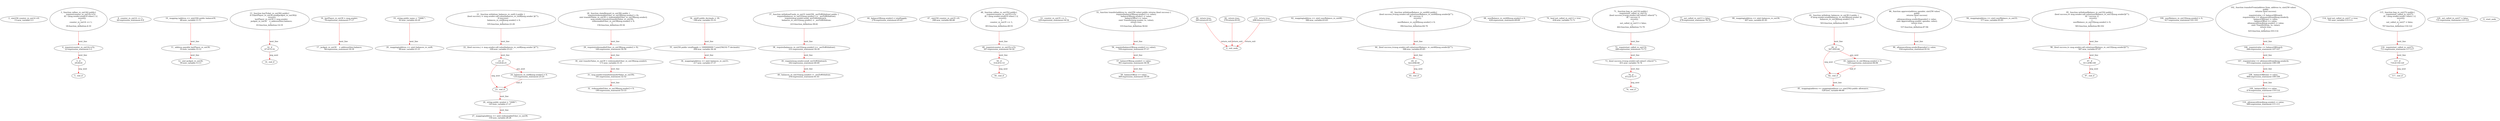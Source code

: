 digraph  {
13 [label="2_ uint256 counter_re_ent14 =0;\n13-new_variable-3-3", method="", type_label=new_variable];
18 [label="3_ function callme_re_ent14() public{\n        require(counter_re_ent14<=5);\n	if( ! (msg.sender.send(10 ether) ) ){\n            revert();\n        }\n        counter_re_ent14 += 1;\n    }\n18-function_definition-4-10", method="callme_re_ent14()", type_label=function_definition];
22 [label="4_ require(counter_re_ent14<=5);\n22-expression_statement-5-5", method="callme_re_ent14()", type_label=expression_statement];
29 [label="5_ if\n29-if-6-8", method="callme_re_ent14()", type_label=if];
760 [label="5_ end_if", method="callme_re_ent14()", type_label=end_if];
44 [label="8_ counter_re_ent14 += 1;\n44-expression_statement-9-9", method="callme_re_ent14()", type_label=expression_statement];
48 [label="10_ mapping (address => uint256) public balanceOf;\n48-new_variable-11-11", method="", type_label=new_variable];
55 [label="11_ address payable lastPlayer_re_ent30;\n55-new_variable-12-12", method="", type_label=new_variable];
59 [label="12_ uint jackpot_re_ent30;\n59-new_variable-13-13", method="", type_label=new_variable];
63 [label="13_ function buyTicket_re_ent30() public{\n	    if (!(lastPlayer_re_ent30.send(jackpot_re_ent30)))\n        revert();\n      lastPlayer_re_ent30 = msg.sender;\n      jackpot_re_ent30    = address(this).balance;\n    }\n63-function_definition-14-19", method="buyTicket_re_ent30()", type_label=function_definition];
67 [label="14_ if\n67-if-15-16", method="buyTicket_re_ent30()", type_label=if];
798 [label="14_ end_if", method="buyTicket_re_ent30()", type_label=end_if];
78 [label="16_ lastPlayer_re_ent30 = msg.sender;\n78-expression_statement-17-17", method="buyTicket_re_ent30()", type_label=expression_statement];
84 [label="17_ jackpot_re_ent30    = address(this).balance;\n84-expression_statement-18-18", method="buyTicket_re_ent30()", type_label=expression_statement];
92 [label="19_ string public name = \"TAMC\";\n92-new_variable-20-20", method="", type_label=new_variable];
99 [label="20_ mapping(address => uint) balances_re_ent8;\n99-new_variable-21-21", method="", type_label=new_variable];
105 [label="21_ function withdraw_balances_re_ent8 () public {\n       (bool success,) = msg.sender.call.value(balances_re_ent8[msg.sender ])(\"\");\n       if (success)\n          balances_re_ent8[msg.sender] = 0;\n      }\n105-function_definition-22-26", method="withdraw_balances_re_ent8()", type_label=function_definition];
109 [label="22_ (bool success,) = msg.sender.call.value(balances_re_ent8[msg.sender ])(\"\");\n109-new_variable-23-23", method="withdraw_balances_re_ent8()", type_label=new_variable];
133 [label="23_ if\n133-if-24-25", method="withdraw_balances_re_ent8()", type_label=if];
864 [label="23_ end_if", method="withdraw_balances_re_ent8()", type_label=end_if];
135 [label="24_ balances_re_ent8[msg.sender] = 0;\n135-expression_statement-25-25", method="withdraw_balances_re_ent8()", type_label=expression_statement];
143 [label="26_ string public symbol = \"TAMC\";\n143-new_variable-27-27", method="", type_label=new_variable];
150 [label="27_ mapping(address => uint) redeemableEther_re_ent39;\n150-new_variable-28-28", method="", type_label=new_variable];
156 [label="28_ function claimReward_re_ent39() public {        \n        require(redeemableEther_re_ent39[msg.sender] > 0);\n        uint transferValue_re_ent39 = redeemableEther_re_ent39[msg.sender];\n        msg.sender.transfer(transferValue_re_ent39);    \n        redeemableEther_re_ent39[msg.sender] = 0;\n    }\n156-function_definition-29-34", method="claimReward_re_ent39()", type_label=function_definition];
160 [label="29_ require(redeemableEther_re_ent39[msg.sender] > 0);\n160-expression_statement-30-30", method="claimReward_re_ent39()", type_label=expression_statement];
171 [label="30_ uint transferValue_re_ent39 = redeemableEther_re_ent39[msg.sender];\n171-new_variable-31-31", method="claimReward_re_ent39()", type_label=new_variable];
181 [label="31_ msg.sender.transfer(transferValue_re_ent39);\n181-expression_statement-32-32", method="claimReward_re_ent39()", type_label=expression_statement];
190 [label="32_ redeemableEther_re_ent39[msg.sender] = 0;\n190-expression_statement-33-33", method="claimReward_re_ent39()", type_label=expression_statement];
198 [label="34_ uint8 public decimals = 18;\n198-new_variable-35-35", method="", type_label=new_variable];
204 [label="35_ uint256 public totalSupply = 1000000000 * (uint256(10) ** decimals);\n204-new_variable-36-36", method="", type_label=new_variable];
217 [label="36_ mapping(address => uint) balances_re_ent31;\n217-new_variable-37-37", method="", type_label=new_variable];
223 [label="37_ function withdrawFunds_re_ent31 (uint256 _weiToWithdraw) public {\n        require(balances_re_ent31[msg.sender] >= _weiToWithdraw);\n        require(msg.sender.send(_weiToWithdraw));   \n        balances_re_ent31[msg.sender] -= _weiToWithdraw;\n    }\n223-function_definition-38-42", method="withdrawFunds_re_ent31(uint256 _weiToWithdraw)", type_label=function_definition];
231 [label="38_ require(balances_re_ent31[msg.sender] >= _weiToWithdraw);\n231-expression_statement-39-39", method="withdrawFunds_re_ent31(uint256 _weiToWithdraw)", type_label=expression_statement];
242 [label="39_ require(msg.sender.send(_weiToWithdraw));\n242-expression_statement-40-40", method="withdrawFunds_re_ent31(uint256 _weiToWithdraw)", type_label=expression_statement];
254 [label="40_ balances_re_ent31[msg.sender] -= _weiToWithdraw;\n254-expression_statement-41-41", method="withdrawFunds_re_ent31(uint256 _weiToWithdraw)", type_label=expression_statement];
278 [label="44_ balanceOf[msg.sender] = totalSupply;\n278-expression_statement-45-45", method="", type_label=expression_statement];
298 [label="47_ uint256 counter_re_ent35 =0;\n298-new_variable-48-48", method="", type_label=new_variable];
303 [label="48_ function callme_re_ent35() public{\n        require(counter_re_ent35<=5);\n	if( ! (msg.sender.send(10 ether) ) ){\n            revert();\n        }\n        counter_re_ent35 += 1;\n    }\n303-function_definition-49-55", method="callme_re_ent35()", type_label=function_definition];
307 [label="49_ require(counter_re_ent35<=5);\n307-expression_statement-50-50", method="callme_re_ent35()", type_label=expression_statement];
314 [label="50_ if\n314-if-51-53", method="callme_re_ent35()", type_label=if];
1045 [label="50_ end_if", method="callme_re_ent35()", type_label=end_if];
329 [label="53_ counter_re_ent35 += 1;\n329-expression_statement-54-54", method="callme_re_ent35()", type_label=expression_statement];
333 [label="55_ function transfer(address to, uint256 value) public returns (bool success) {\n        require(balanceOf[msg.sender] >= value);\n        balanceOf[msg.sender] -= value;\n        balanceOf[to] += value;\n        emit Transfer(msg.sender, to, value);\n        return true;\n    }\n333-function_definition-56-62", method="transfer(address to,uint256 value)", type_label=function_definition];
350 [label="56_ require(balanceOf[msg.sender] >= value);\n350-expression_statement-57-57", method="transfer(address to,uint256 value)", type_label=expression_statement];
361 [label="57_ balanceOf[msg.sender] -= value;\n361-expression_statement-58-58", method="transfer(address to,uint256 value)", type_label=expression_statement];
369 [label="58_ balanceOf[to] += value;\n369-expression_statement-59-59", method="transfer(address to,uint256 value)", type_label=expression_statement];
385 [label="60_ return true;\n385-return-61-61", method="transfer(address to,uint256 value)", type_label=return];
388 [label="62_ mapping(address => uint) userBalance_re_ent40;\n388-new_variable-63-63", method="", type_label=new_variable];
394 [label="63_ function withdrawBalance_re_ent40() public{\n        (bool success,)=msg.sender.call.value(userBalance_re_ent40[msg.sender])(\"\");\n        if( ! success ){\n            revert();\n        }\n        userBalance_re_ent40[msg.sender] = 0;\n    }\n394-function_definition-64-70", method="withdrawBalance_re_ent40()", type_label=function_definition];
398 [label="64_ (bool success,)=msg.sender.call.value(userBalance_re_ent40[msg.sender])(\"\");\n398-new_variable-65-65", method="withdrawBalance_re_ent40()", type_label=new_variable];
422 [label="65_ if\n422-if-66-68", method="withdrawBalance_re_ent40()", type_label=if];
1153 [label="65_ end_if", method="withdrawBalance_re_ent40()", type_label=end_if];
428 [label="68_ userBalance_re_ent40[msg.sender] = 0;\n428-expression_statement-69-69", method="withdrawBalance_re_ent40()", type_label=expression_statement];
436 [label="70_ bool not_called_re_ent13 = true;\n436-new_variable-71-71", method="", type_label=new_variable];
442 [label="71_ function bug_re_ent13() public{\n        require(not_called_re_ent13);\n        (bool success,)=msg.sender.call.value(1 ether)(\"\");\n        if( ! success ){\n            revert();\n        }\n        not_called_re_ent13 = false;\n    }\n442-function_definition-72-79", method="bug_re_ent13()", type_label=function_definition];
446 [label="72_ require(not_called_re_ent13);\n446-expression_statement-73-73", method="bug_re_ent13()", type_label=expression_statement];
451 [label="73_ (bool success,)=msg.sender.call.value(1 ether)(\"\");\n451-new_variable-74-74", method="bug_re_ent13()", type_label=new_variable];
472 [label="74_ if\n472-if-75-77", method="bug_re_ent13()", type_label=if];
1203 [label="74_ end_if", method="bug_re_ent13()", type_label=end_if];
478 [label="77_ not_called_re_ent13 = false;\n478-expression_statement-78-78", method="bug_re_ent13()", type_label=expression_statement];
497 [label="80_ mapping(address => uint) balances_re_ent36;\n497-new_variable-81-81", method="", type_label=new_variable];
503 [label="81_ function withdraw_balances_re_ent36 () public {\n       if (msg.sender.send(balances_re_ent36[msg.sender ]))\n          balances_re_ent36[msg.sender] = 0;\n      }\n503-function_definition-82-85", method="withdraw_balances_re_ent36()", type_label=function_definition];
507 [label="82_ if\n507-if-83-84", method="withdraw_balances_re_ent36()", type_label=if];
1238 [label="82_ end_if", method="withdraw_balances_re_ent36()", type_label=end_if];
520 [label="83_ balances_re_ent36[msg.sender] = 0;\n520-expression_statement-84-84", method="withdraw_balances_re_ent36()", type_label=expression_statement];
528 [label="85_ mapping(address => mapping(address => uint256)) public allowance;\n528-new_variable-86-86", method="", type_label=new_variable];
537 [label="86_ function approve(address spender, uint256 value)\n        public\n        returns (bool success)\n    {\n        allowance[msg.sender][spender] = value;\n        emit Approval(msg.sender, spender, value);\n        return true;\n    }\n537-function_definition-87-94", method="approve(address spender,uint256 value)", type_label=function_definition];
554 [label="90_ allowance[msg.sender][spender] = value;\n554-expression_statement-91-91", method="approve(address spender,uint256 value)", type_label=expression_statement];
574 [label="92_ return true;\n574-return-93-93", method="approve(address spender,uint256 value)", type_label=return];
577 [label="94_ mapping(address => uint) userBalance_re_ent33;\n577-new_variable-95-95", method="", type_label=new_variable];
583 [label="95_ function withdrawBalance_re_ent33() public{\n        (bool success,)= msg.sender.call.value(userBalance_re_ent33[msg.sender])(\"\");\n        if( ! success ){\n            revert();\n        }\n        userBalance_re_ent33[msg.sender] = 0;\n    }\n583-function_definition-96-102", method="withdrawBalance_re_ent33()", type_label=function_definition];
587 [label="96_ (bool success,)= msg.sender.call.value(userBalance_re_ent33[msg.sender])(\"\");\n587-new_variable-97-97", method="withdrawBalance_re_ent33()", type_label=new_variable];
611 [label="97_ if\n611-if-98-100", method="withdrawBalance_re_ent33()", type_label=if];
1342 [label="97_ end_if", method="withdrawBalance_re_ent33()", type_label=end_if];
617 [label="100_ userBalance_re_ent33[msg.sender] = 0;\n617-expression_statement-101-101", method="withdrawBalance_re_ent33()", type_label=expression_statement];
625 [label="102_ function transferFrom(address from, address to, uint256 value)\n        public\n        returns (bool success)\n    {\n        require(value <= balanceOf[from]);\n        require(value <= allowance[from][msg.sender]);\n        balanceOf[from] -= value;\n        balanceOf[to] += value;\n        allowance[from][msg.sender] -= value;\n        emit Transfer(from, to, value);\n        return true;\n    }\n625-function_definition-103-114", method="transferFrom(address from,address to,uint256 value)", type_label=function_definition];
646 [label="106_ require(value <= balanceOf[from]);\n646-expression_statement-107-107", method="transferFrom(address from,address to,uint256 value)", type_label=expression_statement];
655 [label="107_ require(value <= allowance[from][msg.sender]);\n655-expression_statement-108-108", method="transferFrom(address from,address to,uint256 value)", type_label=expression_statement];
668 [label="108_ balanceOf[from] -= value;\n668-expression_statement-109-109", method="transferFrom(address from,address to,uint256 value)", type_label=expression_statement];
674 [label="109_ balanceOf[to] += value;\n674-expression_statement-110-110", method="transferFrom(address from,address to,uint256 value)", type_label=expression_statement];
680 [label="110_ allowance[from][msg.sender] -= value;\n680-expression_statement-111-111", method="transferFrom(address from,address to,uint256 value)", type_label=expression_statement];
698 [label="112_ return true;\n698-return-113-113", method="transferFrom(address from,address to,uint256 value)", type_label=return];
701 [label="114_ bool not_called_re_ent27 = true;\n701-new_variable-115-115", method="", type_label=new_variable];
707 [label="115_ function bug_re_ent27() public{\n        require(not_called_re_ent27);\n        if( ! (msg.sender.send(1 ether) ) ){\n            revert();\n        }\n        not_called_re_ent27 = false;\n    }\n707-function_definition-116-122", method="bug_re_ent27()", type_label=function_definition];
711 [label="116_ require(not_called_re_ent27);\n711-expression_statement-117-117", method="bug_re_ent27()", type_label=expression_statement];
716 [label="117_ if\n716-if-118-120", method="bug_re_ent27()", type_label=if];
1447 [label="117_ end_if", method="bug_re_ent27()", type_label=end_if];
731 [label="120_ not_called_re_ent27 = false;\n731-expression_statement-121-121", method="bug_re_ent27()", type_label=expression_statement];
1 [label="0_ start_node", method="", type_label=start];
2 [label="0_ exit_node", method="", type_label=exit];
18 -> 22  [color=red, controlflow_type=next_line, edge_type=CFG_edge, key=0, label=next_line];
22 -> 29  [color=red, controlflow_type=next_line, edge_type=CFG_edge, key=0, label=next_line];
29 -> 760  [color=red, controlflow_type=neg_next, edge_type=CFG_edge, key=0, label=neg_next];
48 -> 55  [color=red, controlflow_type=next_line, edge_type=CFG_edge, key=0, label=next_line];
55 -> 59  [color=red, controlflow_type=next_line, edge_type=CFG_edge, key=0, label=next_line];
63 -> 67  [color=red, controlflow_type=next_line, edge_type=CFG_edge, key=0, label=next_line];
67 -> 798  [color=red, controlflow_type=neg_next, edge_type=CFG_edge, key=0, label=neg_next];
78 -> 84  [color=red, controlflow_type=next_line, edge_type=CFG_edge, key=0, label=next_line];
92 -> 99  [color=red, controlflow_type=next_line, edge_type=CFG_edge, key=0, label=next_line];
105 -> 109  [color=red, controlflow_type=next_line, edge_type=CFG_edge, key=0, label=next_line];
109 -> 133  [color=red, controlflow_type=next_line, edge_type=CFG_edge, key=0, label=next_line];
133 -> 135  [color=red, controlflow_type=pos_next, edge_type=CFG_edge, key=0, label=pos_next];
133 -> 864  [color=red, controlflow_type=neg_next, edge_type=CFG_edge, key=0, label=neg_next];
864 -> 143  [color=red, controlflow_type=next_line, edge_type=CFG_edge, key=0, label=next_line];
135 -> 864  [color=red, controlflow_type=end_if, edge_type=CFG_edge, key=0, label=end_if];
143 -> 150  [color=red, controlflow_type=next_line, edge_type=CFG_edge, key=0, label=next_line];
156 -> 160  [color=red, controlflow_type=next_line, edge_type=CFG_edge, key=0, label=next_line];
160 -> 171  [color=red, controlflow_type=next_line, edge_type=CFG_edge, key=0, label=next_line];
171 -> 181  [color=red, controlflow_type=next_line, edge_type=CFG_edge, key=0, label=next_line];
181 -> 190  [color=red, controlflow_type=next_line, edge_type=CFG_edge, key=0, label=next_line];
198 -> 204  [color=red, controlflow_type=next_line, edge_type=CFG_edge, key=0, label=next_line];
204 -> 217  [color=red, controlflow_type=next_line, edge_type=CFG_edge, key=0, label=next_line];
223 -> 231  [color=red, controlflow_type=next_line, edge_type=CFG_edge, key=0, label=next_line];
231 -> 242  [color=red, controlflow_type=next_line, edge_type=CFG_edge, key=0, label=next_line];
242 -> 254  [color=red, controlflow_type=next_line, edge_type=CFG_edge, key=0, label=next_line];
303 -> 307  [color=red, controlflow_type=next_line, edge_type=CFG_edge, key=0, label=next_line];
307 -> 314  [color=red, controlflow_type=next_line, edge_type=CFG_edge, key=0, label=next_line];
314 -> 1045  [color=red, controlflow_type=neg_next, edge_type=CFG_edge, key=0, label=neg_next];
333 -> 350  [color=red, controlflow_type=next_line, edge_type=CFG_edge, key=0, label=next_line];
350 -> 361  [color=red, controlflow_type=next_line, edge_type=CFG_edge, key=0, label=next_line];
361 -> 369  [color=red, controlflow_type=next_line, edge_type=CFG_edge, key=0, label=next_line];
385 -> 2  [color=red, controlflow_type=return_exit, edge_type=CFG_edge, key=0, label=return_exit];
394 -> 398  [color=red, controlflow_type=next_line, edge_type=CFG_edge, key=0, label=next_line];
398 -> 422  [color=red, controlflow_type=next_line, edge_type=CFG_edge, key=0, label=next_line];
422 -> 1153  [color=red, controlflow_type=neg_next, edge_type=CFG_edge, key=0, label=neg_next];
442 -> 446  [color=red, controlflow_type=next_line, edge_type=CFG_edge, key=0, label=next_line];
446 -> 451  [color=red, controlflow_type=next_line, edge_type=CFG_edge, key=0, label=next_line];
451 -> 472  [color=red, controlflow_type=next_line, edge_type=CFG_edge, key=0, label=next_line];
472 -> 1203  [color=red, controlflow_type=neg_next, edge_type=CFG_edge, key=0, label=neg_next];
503 -> 507  [color=red, controlflow_type=next_line, edge_type=CFG_edge, key=0, label=next_line];
507 -> 520  [color=red, controlflow_type=pos_next, edge_type=CFG_edge, key=0, label=pos_next];
507 -> 1238  [color=red, controlflow_type=neg_next, edge_type=CFG_edge, key=0, label=neg_next];
1238 -> 528  [color=red, controlflow_type=next_line, edge_type=CFG_edge, key=0, label=next_line];
520 -> 1238  [color=red, controlflow_type=end_if, edge_type=CFG_edge, key=0, label=end_if];
537 -> 554  [color=red, controlflow_type=next_line, edge_type=CFG_edge, key=0, label=next_line];
574 -> 2  [color=red, controlflow_type=return_exit, edge_type=CFG_edge, key=0, label=return_exit];
583 -> 587  [color=red, controlflow_type=next_line, edge_type=CFG_edge, key=0, label=next_line];
587 -> 611  [color=red, controlflow_type=next_line, edge_type=CFG_edge, key=0, label=next_line];
611 -> 1342  [color=red, controlflow_type=neg_next, edge_type=CFG_edge, key=0, label=neg_next];
625 -> 646  [color=red, controlflow_type=next_line, edge_type=CFG_edge, key=0, label=next_line];
646 -> 655  [color=red, controlflow_type=next_line, edge_type=CFG_edge, key=0, label=next_line];
655 -> 668  [color=red, controlflow_type=next_line, edge_type=CFG_edge, key=0, label=next_line];
668 -> 674  [color=red, controlflow_type=next_line, edge_type=CFG_edge, key=0, label=next_line];
674 -> 680  [color=red, controlflow_type=next_line, edge_type=CFG_edge, key=0, label=next_line];
698 -> 2  [color=red, controlflow_type=return_exit, edge_type=CFG_edge, key=0, label=return_exit];
707 -> 711  [color=red, controlflow_type=next_line, edge_type=CFG_edge, key=0, label=next_line];
711 -> 716  [color=red, controlflow_type=next_line, edge_type=CFG_edge, key=0, label=next_line];
716 -> 1447  [color=red, controlflow_type=neg_next, edge_type=CFG_edge, key=0, label=neg_next];
}
